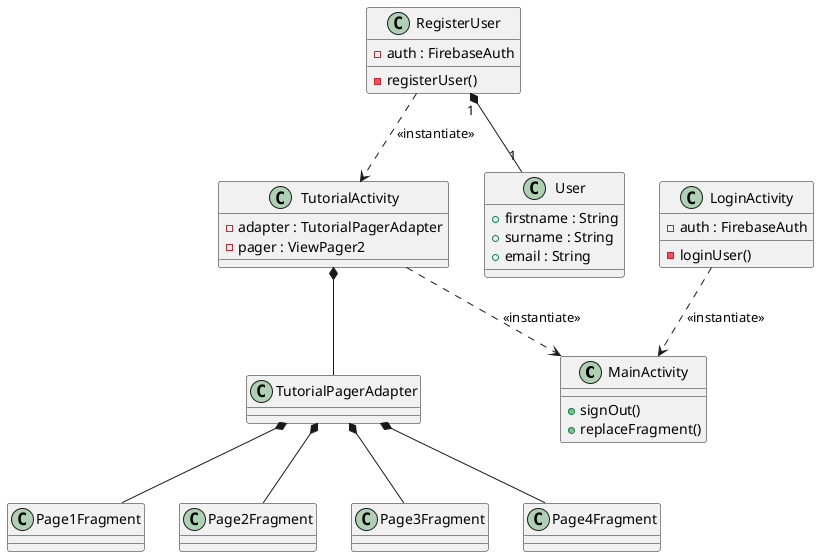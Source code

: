 @startuml


class MainActivity {
    + signOut()
    + replaceFragment()
}

class TutorialActivity {
    - adapter : TutorialPagerAdapter
    - pager : ViewPager2
}

class TutorialPagerAdapter

class RegisterUser {
    - auth : FirebaseAuth
    - registerUser()
}

class LoginActivity {
    - auth : FirebaseAuth
    - loginUser()
}

class User {
    + firstname : String
    + surname : String
    + email : String
}


RegisterUser ..> TutorialActivity : <<instantiate>>
RegisterUser "1" *-- "1" User

LoginActivity ..> MainActivity : <<instantiate>>

TutorialActivity *-- TutorialPagerAdapter
TutorialActivity ..> MainActivity : <<instantiate>>

TutorialPagerAdapter *-- Page1Fragment
TutorialPagerAdapter *-- Page2Fragment
TutorialPagerAdapter *-- Page3Fragment
TutorialPagerAdapter *-- Page4Fragment

@enduml